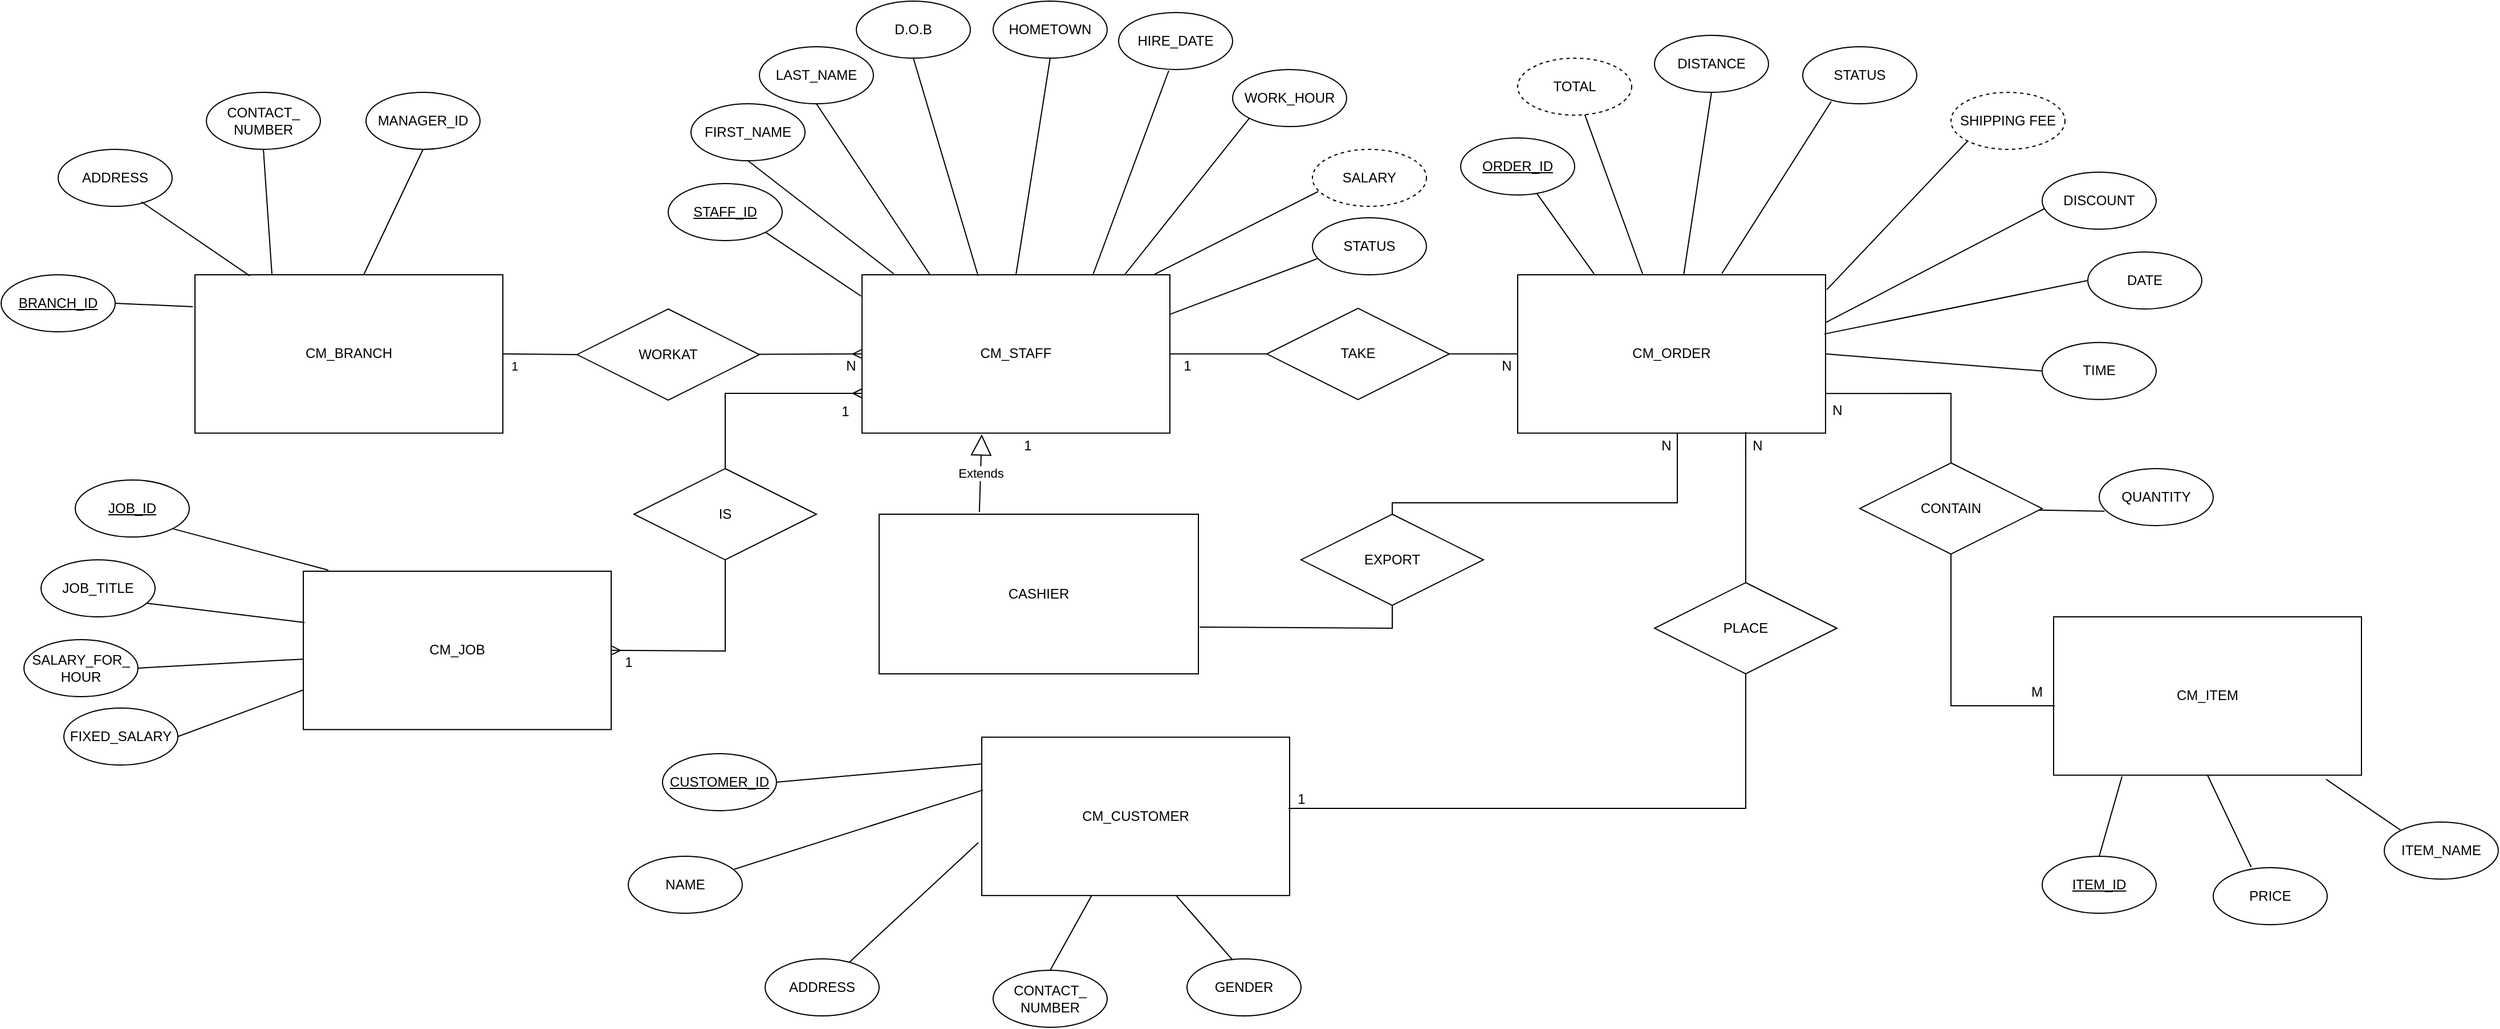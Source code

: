 <mxfile version="14.6.13" type="device"><diagram id="R2lEEEUBdFMjLlhIrx00" name="Page-1"><mxGraphModel dx="2276" dy="1922" grid="1" gridSize="10" guides="1" tooltips="1" connect="1" arrows="1" fold="1" page="1" pageScale="1" pageWidth="850" pageHeight="1100" math="0" shadow="0" extFonts="Permanent Marker^https://fonts.googleapis.com/css?family=Permanent+Marker"><root><mxCell id="0"/><mxCell id="1" parent="0"/><mxCell id="pd62_CvKVZUV0Cxg5jyn-11" value="CM_STAFF" style="rounded=0;whiteSpace=wrap;html=1;" parent="1" vertex="1"><mxGeometry x="-75" y="-850" width="270" height="138.86" as="geometry"/></mxCell><mxCell id="pd62_CvKVZUV0Cxg5jyn-12" value="&lt;u&gt;STAFF_ID&lt;/u&gt;" style="ellipse;whiteSpace=wrap;html=1;" parent="1" vertex="1"><mxGeometry x="-245" y="-930" width="100" height="50" as="geometry"/></mxCell><mxCell id="pd62_CvKVZUV0Cxg5jyn-20" value="" style="endArrow=none;html=1;entryX=-0.003;entryY=0.135;entryDx=0;entryDy=0;exitX=1;exitY=1;exitDx=0;exitDy=0;entryPerimeter=0;" parent="1" source="pd62_CvKVZUV0Cxg5jyn-12" target="pd62_CvKVZUV0Cxg5jyn-11" edge="1"><mxGeometry width="50" height="50" relative="1" as="geometry"><mxPoint x="-135" y="-820" as="sourcePoint"/><mxPoint x="-85" y="-870" as="targetPoint"/></mxGeometry></mxCell><mxCell id="pd62_CvKVZUV0Cxg5jyn-23" value="FIRST_NAME" style="ellipse;whiteSpace=wrap;html=1;" parent="1" vertex="1"><mxGeometry x="-225" y="-1000" width="100" height="50" as="geometry"/></mxCell><mxCell id="pd62_CvKVZUV0Cxg5jyn-24" value="" style="endArrow=none;html=1;entryX=0.5;entryY=1;entryDx=0;entryDy=0;exitX=0.103;exitY=-0.006;exitDx=0;exitDy=0;exitPerimeter=0;" parent="1" source="pd62_CvKVZUV0Cxg5jyn-11" target="pd62_CvKVZUV0Cxg5jyn-23" edge="1"><mxGeometry width="50" height="50" relative="1" as="geometry"><mxPoint x="-35" y="-880" as="sourcePoint"/><mxPoint x="-45" y="-950" as="targetPoint"/></mxGeometry></mxCell><mxCell id="pd62_CvKVZUV0Cxg5jyn-25" value="LAST_NAME" style="ellipse;whiteSpace=wrap;html=1;" parent="1" vertex="1"><mxGeometry x="-165" y="-1050" width="100" height="50" as="geometry"/></mxCell><mxCell id="pd62_CvKVZUV0Cxg5jyn-26" value="" style="endArrow=none;html=1;entryX=0.5;entryY=1;entryDx=0;entryDy=0;exitX=0.221;exitY=0;exitDx=0;exitDy=0;exitPerimeter=0;" parent="1" source="pd62_CvKVZUV0Cxg5jyn-11" target="pd62_CvKVZUV0Cxg5jyn-25" edge="1"><mxGeometry width="50" height="50" relative="1" as="geometry"><mxPoint x="45" y="-950" as="sourcePoint"/><mxPoint x="95" y="-1000" as="targetPoint"/></mxGeometry></mxCell><mxCell id="4lSDoXCEm0QxIjyQv9C8-1" value="D.O.B" style="ellipse;whiteSpace=wrap;html=1;" parent="1" vertex="1"><mxGeometry x="-80" y="-1090" width="100" height="50" as="geometry"/></mxCell><mxCell id="4lSDoXCEm0QxIjyQv9C8-2" value="" style="endArrow=none;html=1;entryX=0.5;entryY=1;entryDx=0;entryDy=0;exitX=0.377;exitY=0.006;exitDx=0;exitDy=0;exitPerimeter=0;" parent="1" source="pd62_CvKVZUV0Cxg5jyn-11" target="4lSDoXCEm0QxIjyQv9C8-1" edge="1"><mxGeometry width="50" height="50" relative="1" as="geometry"><mxPoint x="10" y="-830" as="sourcePoint"/><mxPoint x="60" y="-880" as="targetPoint"/></mxGeometry></mxCell><mxCell id="4lSDoXCEm0QxIjyQv9C8-3" value="HOMETOWN" style="ellipse;whiteSpace=wrap;html=1;" parent="1" vertex="1"><mxGeometry x="40" y="-1090" width="100" height="50" as="geometry"/></mxCell><mxCell id="4lSDoXCEm0QxIjyQv9C8-4" value="" style="endArrow=none;html=1;exitX=0.5;exitY=0;exitDx=0;exitDy=0;entryX=0.5;entryY=1;entryDx=0;entryDy=0;" parent="1" source="pd62_CvKVZUV0Cxg5jyn-11" target="4lSDoXCEm0QxIjyQv9C8-3" edge="1"><mxGeometry width="50" height="50" relative="1" as="geometry"><mxPoint x="245" y="-920" as="sourcePoint"/><mxPoint x="295" y="-970" as="targetPoint"/></mxGeometry></mxCell><mxCell id="4lSDoXCEm0QxIjyQv9C8-7" value="" style="endArrow=none;html=1;exitX=0.75;exitY=0;exitDx=0;exitDy=0;entryX=0.44;entryY=1.02;entryDx=0;entryDy=0;entryPerimeter=0;" parent="1" source="pd62_CvKVZUV0Cxg5jyn-11" target="4lSDoXCEm0QxIjyQv9C8-8" edge="1"><mxGeometry width="50" height="50" relative="1" as="geometry"><mxPoint x="175" y="-820" as="sourcePoint"/><mxPoint x="225" y="-870" as="targetPoint"/></mxGeometry></mxCell><mxCell id="4lSDoXCEm0QxIjyQv9C8-8" value="HIRE_DATE" style="ellipse;whiteSpace=wrap;html=1;" parent="1" vertex="1"><mxGeometry x="150" y="-1080" width="100" height="50" as="geometry"/></mxCell><mxCell id="4lSDoXCEm0QxIjyQv9C8-9" value="WORK_HOUR" style="ellipse;whiteSpace=wrap;html=1;" parent="1" vertex="1"><mxGeometry x="250" y="-1030" width="100" height="50" as="geometry"/></mxCell><mxCell id="4lSDoXCEm0QxIjyQv9C8-10" value="" style="endArrow=none;html=1;entryX=0;entryY=1;entryDx=0;entryDy=0;exitX=0.853;exitY=0;exitDx=0;exitDy=0;exitPerimeter=0;" parent="1" source="pd62_CvKVZUV0Cxg5jyn-11" target="4lSDoXCEm0QxIjyQv9C8-9" edge="1"><mxGeometry width="50" height="50" relative="1" as="geometry"><mxPoint x="205" y="-840" as="sourcePoint"/><mxPoint x="255" y="-890" as="targetPoint"/></mxGeometry></mxCell><mxCell id="4lSDoXCEm0QxIjyQv9C8-11" value="" style="endArrow=none;html=1;exitX=0.947;exitY=0;exitDx=0;exitDy=0;exitPerimeter=0;entryX=0.05;entryY=0.74;entryDx=0;entryDy=0;entryPerimeter=0;" parent="1" source="pd62_CvKVZUV0Cxg5jyn-11" target="4lSDoXCEm0QxIjyQv9C8-12" edge="1"><mxGeometry width="50" height="50" relative="1" as="geometry"><mxPoint x="225" y="-780" as="sourcePoint"/><mxPoint x="275" y="-830" as="targetPoint"/></mxGeometry></mxCell><mxCell id="4lSDoXCEm0QxIjyQv9C8-12" value="SALARY" style="ellipse;whiteSpace=wrap;html=1;dashed=1;" parent="1" vertex="1"><mxGeometry x="320" y="-960" width="100" height="50" as="geometry"/></mxCell><mxCell id="4lSDoXCEm0QxIjyQv9C8-14" value="STATUS" style="ellipse;whiteSpace=wrap;html=1;" parent="1" vertex="1"><mxGeometry x="320" y="-900" width="100" height="50" as="geometry"/></mxCell><mxCell id="4lSDoXCEm0QxIjyQv9C8-15" value="" style="endArrow=none;html=1;entryX=0.04;entryY=0.72;entryDx=0;entryDy=0;exitX=1;exitY=0.25;exitDx=0;exitDy=0;entryPerimeter=0;" parent="1" source="pd62_CvKVZUV0Cxg5jyn-11" target="4lSDoXCEm0QxIjyQv9C8-14" edge="1"><mxGeometry width="50" height="50" relative="1" as="geometry"><mxPoint x="205" y="-770" as="sourcePoint"/><mxPoint x="255" y="-820" as="targetPoint"/></mxGeometry></mxCell><mxCell id="4lSDoXCEm0QxIjyQv9C8-19" value="CM_BRANCH" style="rounded=0;whiteSpace=wrap;html=1;" parent="1" vertex="1"><mxGeometry x="-660" y="-850" width="270" height="138.86" as="geometry"/></mxCell><mxCell id="4lSDoXCEm0QxIjyQv9C8-22" value="" style="endArrow=ERmany;html=1;entryX=0;entryY=0.5;entryDx=0;entryDy=0;endFill=0;startArrow=none;" parent="1" source="4lSDoXCEm0QxIjyQv9C8-60" target="pd62_CvKVZUV0Cxg5jyn-11" edge="1"><mxGeometry width="50" height="50" relative="1" as="geometry"><mxPoint x="-265" y="-750" as="sourcePoint"/><mxPoint x="-215" y="-800" as="targetPoint"/></mxGeometry></mxCell><mxCell id="4lSDoXCEm0QxIjyQv9C8-23" value="&lt;u&gt;BRANCH_ID&lt;/u&gt;" style="ellipse;whiteSpace=wrap;html=1;" parent="1" vertex="1"><mxGeometry x="-830" y="-850" width="100" height="50" as="geometry"/></mxCell><mxCell id="4lSDoXCEm0QxIjyQv9C8-24" value="" style="endArrow=none;html=1;entryX=1;entryY=0.5;entryDx=0;entryDy=0;exitX=-0.007;exitY=0.202;exitDx=0;exitDy=0;exitPerimeter=0;" parent="1" source="4lSDoXCEm0QxIjyQv9C8-19" target="4lSDoXCEm0QxIjyQv9C8-23" edge="1"><mxGeometry width="50" height="50" relative="1" as="geometry"><mxPoint x="-645" y="-820" as="sourcePoint"/><mxPoint x="-595" y="-870" as="targetPoint"/></mxGeometry></mxCell><mxCell id="4lSDoXCEm0QxIjyQv9C8-25" value="ADDRESS" style="ellipse;whiteSpace=wrap;html=1;" parent="1" vertex="1"><mxGeometry x="-780" y="-960" width="100" height="50" as="geometry"/></mxCell><mxCell id="4lSDoXCEm0QxIjyQv9C8-26" value="" style="endArrow=none;html=1;exitX=0.178;exitY=0.007;exitDx=0;exitDy=0;exitPerimeter=0;entryX=0.73;entryY=0.92;entryDx=0;entryDy=0;entryPerimeter=0;" parent="1" source="4lSDoXCEm0QxIjyQv9C8-19" target="4lSDoXCEm0QxIjyQv9C8-25" edge="1"><mxGeometry width="50" height="50" relative="1" as="geometry"><mxPoint x="-525" y="-860" as="sourcePoint"/><mxPoint x="-555" y="-950" as="targetPoint"/></mxGeometry></mxCell><mxCell id="4lSDoXCEm0QxIjyQv9C8-28" value="N" style="text;html=1;align=center;verticalAlign=middle;resizable=0;points=[];autosize=1;strokeColor=none;" parent="1" vertex="1"><mxGeometry x="-95" y="-780" width="20" height="20" as="geometry"/></mxCell><mxCell id="4lSDoXCEm0QxIjyQv9C8-29" value="CONTACT_&lt;br&gt;NUMBER" style="ellipse;whiteSpace=wrap;html=1;" parent="1" vertex="1"><mxGeometry x="-650" y="-1010" width="100" height="50" as="geometry"/></mxCell><mxCell id="4lSDoXCEm0QxIjyQv9C8-30" value="" style="endArrow=none;html=1;exitX=0.25;exitY=0;exitDx=0;exitDy=0;entryX=0.5;entryY=1;entryDx=0;entryDy=0;" parent="1" source="4lSDoXCEm0QxIjyQv9C8-19" target="4lSDoXCEm0QxIjyQv9C8-29" edge="1"><mxGeometry width="50" height="50" relative="1" as="geometry"><mxPoint x="-515" y="-880" as="sourcePoint"/><mxPoint x="-485" y="-960" as="targetPoint"/></mxGeometry></mxCell><mxCell id="4lSDoXCEm0QxIjyQv9C8-31" value="MANAGER_ID" style="ellipse;whiteSpace=wrap;html=1;" parent="1" vertex="1"><mxGeometry x="-510" y="-1010" width="100" height="50" as="geometry"/></mxCell><mxCell id="4lSDoXCEm0QxIjyQv9C8-32" value="" style="endArrow=none;html=1;entryX=0.5;entryY=1;entryDx=0;entryDy=0;exitX=0.548;exitY=0;exitDx=0;exitDy=0;exitPerimeter=0;" parent="1" source="4lSDoXCEm0QxIjyQv9C8-19" target="4lSDoXCEm0QxIjyQv9C8-31" edge="1"><mxGeometry width="50" height="50" relative="1" as="geometry"><mxPoint x="-415" y="-900" as="sourcePoint"/><mxPoint x="-365" y="-950" as="targetPoint"/></mxGeometry></mxCell><mxCell id="4lSDoXCEm0QxIjyQv9C8-34" value="" style="endArrow=ERmany;html=1;rounded=0;exitX=1;exitY=0.5;exitDx=0;exitDy=0;startArrow=ERmany;startFill=0;endFill=0;" parent="1" source="4lSDoXCEm0QxIjyQv9C8-35" edge="1"><mxGeometry width="50" height="50" relative="1" as="geometry"><mxPoint x="-255" y="-540" as="sourcePoint"/><mxPoint x="-75" y="-746" as="targetPoint"/><Array as="points"><mxPoint x="-195" y="-520"/><mxPoint x="-195" y="-746"/></Array></mxGeometry></mxCell><mxCell id="4lSDoXCEm0QxIjyQv9C8-35" value="CM_JOB" style="rounded=0;whiteSpace=wrap;html=1;" parent="1" vertex="1"><mxGeometry x="-565" y="-590" width="270" height="138.86" as="geometry"/></mxCell><mxCell id="4lSDoXCEm0QxIjyQv9C8-36" value="&lt;u&gt;JOB_ID&lt;/u&gt;" style="ellipse;whiteSpace=wrap;html=1;" parent="1" vertex="1"><mxGeometry x="-765" y="-670" width="100" height="50" as="geometry"/></mxCell><mxCell id="4lSDoXCEm0QxIjyQv9C8-37" value="" style="endArrow=none;html=1;entryX=1;entryY=1;entryDx=0;entryDy=0;exitX=0.081;exitY=-0.007;exitDx=0;exitDy=0;exitPerimeter=0;" parent="1" source="4lSDoXCEm0QxIjyQv9C8-35" target="4lSDoXCEm0QxIjyQv9C8-36" edge="1"><mxGeometry width="50" height="50" relative="1" as="geometry"><mxPoint x="-685" y="-560" as="sourcePoint"/><mxPoint x="-635" y="-610" as="targetPoint"/></mxGeometry></mxCell><mxCell id="4lSDoXCEm0QxIjyQv9C8-38" value="JOB_TITLE" style="ellipse;whiteSpace=wrap;html=1;" parent="1" vertex="1"><mxGeometry x="-795" y="-600" width="100" height="50" as="geometry"/></mxCell><mxCell id="4lSDoXCEm0QxIjyQv9C8-39" value="" style="endArrow=none;html=1;entryX=0.92;entryY=0.76;entryDx=0;entryDy=0;entryPerimeter=0;exitX=0.004;exitY=0.324;exitDx=0;exitDy=0;exitPerimeter=0;" parent="1" source="4lSDoXCEm0QxIjyQv9C8-35" target="4lSDoXCEm0QxIjyQv9C8-38" edge="1"><mxGeometry width="50" height="50" relative="1" as="geometry"><mxPoint x="-655" y="-460" as="sourcePoint"/><mxPoint x="-605" y="-510" as="targetPoint"/></mxGeometry></mxCell><mxCell id="4lSDoXCEm0QxIjyQv9C8-40" value="SALARY_FOR_&lt;br&gt;HOUR" style="ellipse;whiteSpace=wrap;html=1;" parent="1" vertex="1"><mxGeometry x="-810" y="-530" width="100" height="50" as="geometry"/></mxCell><mxCell id="4lSDoXCEm0QxIjyQv9C8-42" value="" style="endArrow=none;html=1;entryX=1;entryY=0.5;entryDx=0;entryDy=0;exitX=0;exitY=0.555;exitDx=0;exitDy=0;exitPerimeter=0;" parent="1" source="4lSDoXCEm0QxIjyQv9C8-35" target="4lSDoXCEm0QxIjyQv9C8-40" edge="1"><mxGeometry width="50" height="50" relative="1" as="geometry"><mxPoint x="-525" y="-630" as="sourcePoint"/><mxPoint x="-475" y="-680" as="targetPoint"/></mxGeometry></mxCell><mxCell id="4lSDoXCEm0QxIjyQv9C8-43" value="FIXED_SALARY" style="ellipse;whiteSpace=wrap;html=1;" parent="1" vertex="1"><mxGeometry x="-775" y="-470" width="100" height="50" as="geometry"/></mxCell><mxCell id="4lSDoXCEm0QxIjyQv9C8-44" value="" style="endArrow=none;html=1;entryX=0;entryY=0.75;entryDx=0;entryDy=0;exitX=1;exitY=0.5;exitDx=0;exitDy=0;" parent="1" source="4lSDoXCEm0QxIjyQv9C8-43" target="4lSDoXCEm0QxIjyQv9C8-35" edge="1"><mxGeometry width="50" height="50" relative="1" as="geometry"><mxPoint x="-665" y="-410" as="sourcePoint"/><mxPoint x="-615" y="-460" as="targetPoint"/></mxGeometry></mxCell><mxCell id="4lSDoXCEm0QxIjyQv9C8-45" value="1" style="text;html=1;align=center;verticalAlign=middle;resizable=0;points=[];autosize=1;strokeColor=none;" parent="1" vertex="1"><mxGeometry x="-290" y="-520" width="20" height="20" as="geometry"/></mxCell><mxCell id="4lSDoXCEm0QxIjyQv9C8-46" value="1" style="text;html=1;align=center;verticalAlign=middle;resizable=0;points=[];autosize=1;strokeColor=none;" parent="1" vertex="1"><mxGeometry x="-100" y="-740" width="20" height="20" as="geometry"/></mxCell><mxCell id="4lSDoXCEm0QxIjyQv9C8-48" value="" style="endArrow=none;html=1;entryX=1.004;entryY=0.707;entryDx=0;entryDy=0;rounded=0;entryPerimeter=0;" parent="1" target="d3Y_mIbz1FE9QE2TKuPG-2" edge="1"><mxGeometry width="50" height="50" relative="1" as="geometry"><mxPoint x="640" y="-711" as="sourcePoint"/><mxPoint x="80" y="-630" as="targetPoint"/><Array as="points"><mxPoint x="640" y="-650"/><mxPoint x="390" y="-650"/><mxPoint x="390" y="-540"/></Array></mxGeometry></mxCell><mxCell id="4lSDoXCEm0QxIjyQv9C8-60" value="WORKAT" style="rhombus;whiteSpace=wrap;html=1;" parent="1" vertex="1"><mxGeometry x="-325" y="-820.0" width="160" height="80" as="geometry"/></mxCell><mxCell id="4lSDoXCEm0QxIjyQv9C8-61" value="" style="endArrow=none;html=1;entryX=0;entryY=0.5;entryDx=0;entryDy=0;endFill=0;exitX=1;exitY=0.5;exitDx=0;exitDy=0;" parent="1" source="4lSDoXCEm0QxIjyQv9C8-19" target="4lSDoXCEm0QxIjyQv9C8-60" edge="1"><mxGeometry width="50" height="50" relative="1" as="geometry"><mxPoint x="-330" y="-840" as="sourcePoint"/><mxPoint x="-75" y="-780.57" as="targetPoint"/></mxGeometry></mxCell><mxCell id="4lSDoXCEm0QxIjyQv9C8-62" value="1" style="edgeLabel;html=1;align=center;verticalAlign=middle;resizable=0;points=[];" parent="4lSDoXCEm0QxIjyQv9C8-61" vertex="1" connectable="0"><mxGeometry x="-0.736" y="-4" relative="1" as="geometry"><mxPoint x="1" y="6" as="offset"/></mxGeometry></mxCell><mxCell id="4lSDoXCEm0QxIjyQv9C8-63" value="IS" style="rhombus;whiteSpace=wrap;html=1;" parent="1" vertex="1"><mxGeometry x="-275" y="-680.0" width="160" height="80" as="geometry"/></mxCell><mxCell id="4lSDoXCEm0QxIjyQv9C8-64" value="CM_CUSTOMER" style="rounded=0;whiteSpace=wrap;html=1;" parent="1" vertex="1"><mxGeometry x="30" y="-444.43" width="270" height="138.86" as="geometry"/></mxCell><mxCell id="4lSDoXCEm0QxIjyQv9C8-70" value="&lt;u&gt;CUSTOMER_ID&lt;/u&gt;" style="ellipse;whiteSpace=wrap;html=1;" parent="1" vertex="1"><mxGeometry x="-250" y="-430" width="100" height="50" as="geometry"/></mxCell><mxCell id="4lSDoXCEm0QxIjyQv9C8-71" value="" style="endArrow=none;html=1;exitX=0;exitY=0.169;exitDx=0;exitDy=0;exitPerimeter=0;entryX=1;entryY=0.5;entryDx=0;entryDy=0;" parent="1" source="4lSDoXCEm0QxIjyQv9C8-64" target="4lSDoXCEm0QxIjyQv9C8-70" edge="1"><mxGeometry width="50" height="50" relative="1" as="geometry"><mxPoint x="820" y="-410" as="sourcePoint"/><mxPoint x="920" y="-440" as="targetPoint"/></mxGeometry></mxCell><mxCell id="4lSDoXCEm0QxIjyQv9C8-72" value="NAME" style="ellipse;whiteSpace=wrap;html=1;" parent="1" vertex="1"><mxGeometry x="-280" y="-340" width="100" height="50" as="geometry"/></mxCell><mxCell id="4lSDoXCEm0QxIjyQv9C8-73" value="ADDRESS" style="ellipse;whiteSpace=wrap;html=1;" parent="1" vertex="1"><mxGeometry x="-160" y="-250" width="100" height="50" as="geometry"/></mxCell><mxCell id="4lSDoXCEm0QxIjyQv9C8-75" value="CONTACT_&lt;br&gt;NUMBER" style="ellipse;whiteSpace=wrap;html=1;" parent="1" vertex="1"><mxGeometry x="40" y="-240" width="100" height="50" as="geometry"/></mxCell><mxCell id="4lSDoXCEm0QxIjyQv9C8-76" value="" style="endArrow=none;html=1;exitX=0.004;exitY=0.334;exitDx=0;exitDy=0;exitPerimeter=0;" parent="1" source="4lSDoXCEm0QxIjyQv9C8-64" target="4lSDoXCEm0QxIjyQv9C8-72" edge="1"><mxGeometry width="50" height="50" relative="1" as="geometry"><mxPoint x="870" y="-310" as="sourcePoint"/><mxPoint x="920" y="-360" as="targetPoint"/></mxGeometry></mxCell><mxCell id="4lSDoXCEm0QxIjyQv9C8-77" value="" style="endArrow=none;html=1;exitX=-0.011;exitY=0.666;exitDx=0;exitDy=0;exitPerimeter=0;" parent="1" source="4lSDoXCEm0QxIjyQv9C8-64" target="4lSDoXCEm0QxIjyQv9C8-73" edge="1"><mxGeometry width="50" height="50" relative="1" as="geometry"><mxPoint x="890" y="-290" as="sourcePoint"/><mxPoint x="940" y="-340" as="targetPoint"/></mxGeometry></mxCell><mxCell id="4lSDoXCEm0QxIjyQv9C8-79" value="" style="endArrow=none;html=1;entryX=0.5;entryY=0;entryDx=0;entryDy=0;" parent="1" source="4lSDoXCEm0QxIjyQv9C8-64" target="4lSDoXCEm0QxIjyQv9C8-75" edge="1"><mxGeometry width="50" height="50" relative="1" as="geometry"><mxPoint x="700" y="-170" as="sourcePoint"/><mxPoint x="750" y="-210" as="targetPoint"/></mxGeometry></mxCell><mxCell id="4lSDoXCEm0QxIjyQv9C8-82" value="CM_ORDER" style="rounded=0;whiteSpace=wrap;html=1;" parent="1" vertex="1"><mxGeometry x="500" y="-850" width="270" height="138.86" as="geometry"/></mxCell><mxCell id="4lSDoXCEm0QxIjyQv9C8-84" value="EXPORT" style="rhombus;whiteSpace=wrap;html=1;" parent="1" vertex="1"><mxGeometry x="310" y="-640.0" width="160" height="80" as="geometry"/></mxCell><mxCell id="4lSDoXCEm0QxIjyQv9C8-85" value="&lt;u&gt;ORDER_ID&lt;/u&gt;" style="ellipse;whiteSpace=wrap;html=1;" parent="1" vertex="1"><mxGeometry x="450" y="-970" width="100" height="50" as="geometry"/></mxCell><mxCell id="4lSDoXCEm0QxIjyQv9C8-88" value="QUANTITY" style="ellipse;whiteSpace=wrap;html=1;" parent="1" vertex="1"><mxGeometry x="1010" y="-680" width="100" height="50" as="geometry"/></mxCell><mxCell id="4lSDoXCEm0QxIjyQv9C8-89" value="DISTANCE" style="ellipse;whiteSpace=wrap;html=1;" parent="1" vertex="1"><mxGeometry x="620" y="-1060" width="100" height="50" as="geometry"/></mxCell><mxCell id="4lSDoXCEm0QxIjyQv9C8-90" value="STATUS" style="ellipse;whiteSpace=wrap;html=1;" parent="1" vertex="1"><mxGeometry x="750" y="-1050" width="100" height="50" as="geometry"/></mxCell><mxCell id="4lSDoXCEm0QxIjyQv9C8-91" value="" style="endArrow=none;html=1;exitX=0.25;exitY=0;exitDx=0;exitDy=0;" parent="1" source="4lSDoXCEm0QxIjyQv9C8-82" target="4lSDoXCEm0QxIjyQv9C8-85" edge="1"><mxGeometry width="50" height="50" relative="1" as="geometry"><mxPoint x="550" y="-870" as="sourcePoint"/><mxPoint x="600" y="-920" as="targetPoint"/></mxGeometry></mxCell><mxCell id="4lSDoXCEm0QxIjyQv9C8-93" value="" style="endArrow=none;html=1;entryX=0.047;entryY=0.747;entryDx=0;entryDy=0;entryPerimeter=0;" parent="1" source="vgjLmdt8RJGggMxWGb1S-16" target="4lSDoXCEm0QxIjyQv9C8-88" edge="1"><mxGeometry width="50" height="50" relative="1" as="geometry"><mxPoint x="635" y="-853" as="sourcePoint"/><mxPoint x="760" y="-940" as="targetPoint"/></mxGeometry></mxCell><mxCell id="4lSDoXCEm0QxIjyQv9C8-94" value="" style="endArrow=none;html=1;entryX=0.5;entryY=1;entryDx=0;entryDy=0;" parent="1" source="4lSDoXCEm0QxIjyQv9C8-82" target="4lSDoXCEm0QxIjyQv9C8-89" edge="1"><mxGeometry width="50" height="50" relative="1" as="geometry"><mxPoint x="820" y="-770" as="sourcePoint"/><mxPoint x="870" y="-820" as="targetPoint"/></mxGeometry></mxCell><mxCell id="4lSDoXCEm0QxIjyQv9C8-95" value="" style="endArrow=none;html=1;entryX=0.25;entryY=0.96;entryDx=0;entryDy=0;entryPerimeter=0;exitX=0.663;exitY=-0.007;exitDx=0;exitDy=0;exitPerimeter=0;" parent="1" source="4lSDoXCEm0QxIjyQv9C8-82" target="4lSDoXCEm0QxIjyQv9C8-90" edge="1"><mxGeometry width="50" height="50" relative="1" as="geometry"><mxPoint x="840" y="-700" as="sourcePoint"/><mxPoint x="890" y="-750" as="targetPoint"/></mxGeometry></mxCell><mxCell id="4lSDoXCEm0QxIjyQv9C8-100" value="CM_ITEM" style="rounded=0;whiteSpace=wrap;html=1;" parent="1" vertex="1"><mxGeometry x="970" y="-550" width="270" height="138.86" as="geometry"/></mxCell><mxCell id="4lSDoXCEm0QxIjyQv9C8-102" value="&lt;u&gt;ITEM_ID&lt;/u&gt;" style="ellipse;whiteSpace=wrap;html=1;" parent="1" vertex="1"><mxGeometry x="960" y="-340" width="100" height="50" as="geometry"/></mxCell><mxCell id="4lSDoXCEm0QxIjyQv9C8-103" value="" style="endArrow=none;html=1;entryX=0.5;entryY=0;entryDx=0;entryDy=0;" parent="1" target="4lSDoXCEm0QxIjyQv9C8-102" edge="1"><mxGeometry width="50" height="50" relative="1" as="geometry"><mxPoint x="1030" y="-410" as="sourcePoint"/><mxPoint x="1150" y="-910" as="targetPoint"/></mxGeometry></mxCell><mxCell id="4lSDoXCEm0QxIjyQv9C8-104" value="ITEM_NAME" style="ellipse;whiteSpace=wrap;html=1;" parent="1" vertex="1"><mxGeometry x="1260" y="-370" width="100" height="50" as="geometry"/></mxCell><mxCell id="4lSDoXCEm0QxIjyQv9C8-105" value="PRICE" style="ellipse;whiteSpace=wrap;html=1;" parent="1" vertex="1"><mxGeometry x="1110" y="-330" width="100" height="50" as="geometry"/></mxCell><mxCell id="4lSDoXCEm0QxIjyQv9C8-107" value="" style="endArrow=none;html=1;entryX=0;entryY=0;entryDx=0;entryDy=0;exitX=0.885;exitY=1.026;exitDx=0;exitDy=0;exitPerimeter=0;" parent="1" source="4lSDoXCEm0QxIjyQv9C8-100" target="4lSDoXCEm0QxIjyQv9C8-104" edge="1"><mxGeometry width="50" height="50" relative="1" as="geometry"><mxPoint x="1210" y="-850" as="sourcePoint"/><mxPoint x="1250" y="-890" as="targetPoint"/></mxGeometry></mxCell><mxCell id="4lSDoXCEm0QxIjyQv9C8-108" value="" style="endArrow=none;html=1;entryX=0.333;entryY=-0.009;entryDx=0;entryDy=0;exitX=0.5;exitY=1;exitDx=0;exitDy=0;entryPerimeter=0;" parent="1" source="4lSDoXCEm0QxIjyQv9C8-100" target="4lSDoXCEm0QxIjyQv9C8-105" edge="1"><mxGeometry width="50" height="50" relative="1" as="geometry"><mxPoint x="1290" y="-806" as="sourcePoint"/><mxPoint x="1260" y="-670" as="targetPoint"/></mxGeometry></mxCell><mxCell id="4lSDoXCEm0QxIjyQv9C8-110" value="" style="endArrow=none;html=1;startArrow=none;" parent="1" source="4lSDoXCEm0QxIjyQv9C8-83" edge="1"><mxGeometry width="50" height="50" relative="1" as="geometry"><mxPoint x="703" y="-400" as="sourcePoint"/><mxPoint x="700" y="-712" as="targetPoint"/></mxGeometry></mxCell><mxCell id="4lSDoXCEm0QxIjyQv9C8-83" value="PLACE" style="rhombus;whiteSpace=wrap;html=1;" parent="1" vertex="1"><mxGeometry x="620" y="-580.0" width="160" height="80" as="geometry"/></mxCell><mxCell id="4lSDoXCEm0QxIjyQv9C8-113" value="" style="endArrow=none;html=1;entryX=0.5;entryY=1;entryDx=0;entryDy=0;exitX=0.996;exitY=0.45;exitDx=0;exitDy=0;rounded=0;exitPerimeter=0;" parent="1" source="4lSDoXCEm0QxIjyQv9C8-64" target="4lSDoXCEm0QxIjyQv9C8-83" edge="1"><mxGeometry width="50" height="50" relative="1" as="geometry"><mxPoint x="700" y="-400" as="sourcePoint"/><mxPoint x="702.5" y="-711.14" as="targetPoint"/><Array as="points"><mxPoint x="700" y="-382"/></Array></mxGeometry></mxCell><mxCell id="4lSDoXCEm0QxIjyQv9C8-120" value="" style="endArrow=none;html=1;entryX=0;entryY=0.5;entryDx=0;entryDy=0;exitX=1;exitY=0.5;exitDx=0;exitDy=0;" parent="1" source="pd62_CvKVZUV0Cxg5jyn-11" target="4lSDoXCEm0QxIjyQv9C8-82" edge="1"><mxGeometry width="50" height="50" relative="1" as="geometry"><mxPoint x="194" y="-770" as="sourcePoint"/><mxPoint x="496" y="-757" as="targetPoint"/></mxGeometry></mxCell><mxCell id="4lSDoXCEm0QxIjyQv9C8-122" value="TAKE" style="rhombus;whiteSpace=wrap;html=1;" parent="1" vertex="1"><mxGeometry x="280" y="-820.57" width="160" height="80" as="geometry"/></mxCell><mxCell id="vgjLmdt8RJGggMxWGb1S-3" value="TOTAL" style="ellipse;whiteSpace=wrap;html=1;dashed=1;" parent="1" vertex="1"><mxGeometry x="500" y="-1040" width="100" height="50" as="geometry"/></mxCell><mxCell id="vgjLmdt8RJGggMxWGb1S-4" value="N" style="text;html=1;align=center;verticalAlign=middle;resizable=0;points=[];autosize=1;strokeColor=none;" parent="1" vertex="1"><mxGeometry x="700" y="-710" width="20" height="20" as="geometry"/></mxCell><mxCell id="vgjLmdt8RJGggMxWGb1S-5" value="1" style="text;html=1;align=center;verticalAlign=middle;resizable=0;points=[];autosize=1;strokeColor=none;" parent="1" vertex="1"><mxGeometry x="300" y="-400" width="20" height="20" as="geometry"/></mxCell><mxCell id="vgjLmdt8RJGggMxWGb1S-6" value="1" style="text;html=1;align=center;verticalAlign=middle;resizable=0;points=[];autosize=1;strokeColor=none;" parent="1" vertex="1"><mxGeometry x="200" y="-780" width="20" height="20" as="geometry"/></mxCell><mxCell id="vgjLmdt8RJGggMxWGb1S-7" value="N" style="text;html=1;align=center;verticalAlign=middle;resizable=0;points=[];autosize=1;strokeColor=none;" parent="1" vertex="1"><mxGeometry x="480" y="-780" width="20" height="20" as="geometry"/></mxCell><mxCell id="vgjLmdt8RJGggMxWGb1S-8" value="1" style="text;html=1;align=center;verticalAlign=middle;resizable=0;points=[];autosize=1;strokeColor=none;" parent="1" vertex="1"><mxGeometry x="60" y="-710" width="20" height="20" as="geometry"/></mxCell><mxCell id="vgjLmdt8RJGggMxWGb1S-9" value="N" style="text;html=1;align=center;verticalAlign=middle;resizable=0;points=[];autosize=1;strokeColor=none;" parent="1" vertex="1"><mxGeometry x="620" y="-710" width="20" height="20" as="geometry"/></mxCell><mxCell id="vgjLmdt8RJGggMxWGb1S-10" value="N" style="text;html=1;align=center;verticalAlign=middle;resizable=0;points=[];autosize=1;strokeColor=none;" parent="1" vertex="1"><mxGeometry x="770" y="-740.57" width="20" height="20" as="geometry"/></mxCell><mxCell id="vgjLmdt8RJGggMxWGb1S-11" value="M" style="text;html=1;align=center;verticalAlign=middle;resizable=0;points=[];autosize=1;strokeColor=none;" parent="1" vertex="1"><mxGeometry x="940" y="-494.43" width="30" height="20" as="geometry"/></mxCell><mxCell id="vgjLmdt8RJGggMxWGb1S-12" value="" style="endArrow=none;html=1;" parent="1" source="vgjLmdt8RJGggMxWGb1S-3" target="4lSDoXCEm0QxIjyQv9C8-82" edge="1"><mxGeometry width="50" height="50" relative="1" as="geometry"><mxPoint x="770" y="-670" as="sourcePoint"/><mxPoint x="820" y="-720" as="targetPoint"/></mxGeometry></mxCell><mxCell id="vgjLmdt8RJGggMxWGb1S-15" value="" style="endArrow=none;html=1;entryX=1;entryY=0.75;entryDx=0;entryDy=0;exitX=0.004;exitY=0.562;exitDx=0;exitDy=0;exitPerimeter=0;rounded=0;" parent="1" source="4lSDoXCEm0QxIjyQv9C8-100" target="4lSDoXCEm0QxIjyQv9C8-82" edge="1"><mxGeometry width="50" height="50" relative="1" as="geometry"><mxPoint x="910" y="-750" as="sourcePoint"/><mxPoint x="960" y="-800" as="targetPoint"/><Array as="points"><mxPoint x="880" y="-472"/><mxPoint x="880" y="-746"/></Array></mxGeometry></mxCell><mxCell id="vgjLmdt8RJGggMxWGb1S-16" value="CONTAIN" style="rhombus;whiteSpace=wrap;html=1;" parent="1" vertex="1"><mxGeometry x="800" y="-685" width="160" height="80" as="geometry"/></mxCell><mxCell id="vgjLmdt8RJGggMxWGb1S-17" value="SHIPPING FEE" style="ellipse;whiteSpace=wrap;html=1;dashed=1;" parent="1" vertex="1"><mxGeometry x="880" y="-1010" width="100" height="50" as="geometry"/></mxCell><mxCell id="vgjLmdt8RJGggMxWGb1S-18" value="DISCOUNT" style="ellipse;whiteSpace=wrap;html=1;" parent="1" vertex="1"><mxGeometry x="960" y="-940" width="100" height="50" as="geometry"/></mxCell><mxCell id="vgjLmdt8RJGggMxWGb1S-19" value="" style="endArrow=none;html=1;entryX=0;entryY=1;entryDx=0;entryDy=0;exitX=1.004;exitY=0.094;exitDx=0;exitDy=0;exitPerimeter=0;" parent="1" source="4lSDoXCEm0QxIjyQv9C8-82" target="vgjLmdt8RJGggMxWGb1S-17" edge="1"><mxGeometry width="50" height="50" relative="1" as="geometry"><mxPoint x="840" y="-810" as="sourcePoint"/><mxPoint x="890" y="-860" as="targetPoint"/></mxGeometry></mxCell><mxCell id="vgjLmdt8RJGggMxWGb1S-20" value="" style="endArrow=none;html=1;entryX=0.02;entryY=0.64;entryDx=0;entryDy=0;entryPerimeter=0;exitX=1;exitY=0.302;exitDx=0;exitDy=0;exitPerimeter=0;" parent="1" source="4lSDoXCEm0QxIjyQv9C8-82" target="vgjLmdt8RJGggMxWGb1S-18" edge="1"><mxGeometry width="50" height="50" relative="1" as="geometry"><mxPoint x="850" y="-780" as="sourcePoint"/><mxPoint x="900" y="-830" as="targetPoint"/></mxGeometry></mxCell><mxCell id="vgjLmdt8RJGggMxWGb1S-22" value="DATE" style="ellipse;whiteSpace=wrap;html=1;" parent="1" vertex="1"><mxGeometry x="1000" y="-870" width="100" height="50" as="geometry"/></mxCell><mxCell id="vgjLmdt8RJGggMxWGb1S-23" value="" style="endArrow=none;html=1;entryX=0;entryY=0.5;entryDx=0;entryDy=0;exitX=0.996;exitY=0.374;exitDx=0;exitDy=0;exitPerimeter=0;" parent="1" source="4lSDoXCEm0QxIjyQv9C8-82" target="vgjLmdt8RJGggMxWGb1S-22" edge="1"><mxGeometry width="50" height="50" relative="1" as="geometry"><mxPoint x="880" y="-790" as="sourcePoint"/><mxPoint x="930" y="-840" as="targetPoint"/></mxGeometry></mxCell><mxCell id="vgjLmdt8RJGggMxWGb1S-24" value="TIME" style="ellipse;whiteSpace=wrap;html=1;" parent="1" vertex="1"><mxGeometry x="960" y="-790.57" width="100" height="50" as="geometry"/></mxCell><mxCell id="vgjLmdt8RJGggMxWGb1S-25" value="" style="endArrow=none;html=1;entryX=0;entryY=0.5;entryDx=0;entryDy=0;exitX=1;exitY=0.5;exitDx=0;exitDy=0;" parent="1" source="4lSDoXCEm0QxIjyQv9C8-82" target="vgjLmdt8RJGggMxWGb1S-24" edge="1"><mxGeometry width="50" height="50" relative="1" as="geometry"><mxPoint x="910" y="-750" as="sourcePoint"/><mxPoint x="960" y="-800" as="targetPoint"/></mxGeometry></mxCell><mxCell id="XhIdCqcE0V0c_4WLqkeY-2" style="edgeStyle=orthogonalEdgeStyle;rounded=0;orthogonalLoop=1;jettySize=auto;html=1;exitX=0.5;exitY=1;exitDx=0;exitDy=0;" parent="1" source="vgjLmdt8RJGggMxWGb1S-18" target="vgjLmdt8RJGggMxWGb1S-18" edge="1"><mxGeometry relative="1" as="geometry"/></mxCell><mxCell id="d3Y_mIbz1FE9QE2TKuPG-2" value="CASHIER" style="rounded=0;whiteSpace=wrap;html=1;" parent="1" vertex="1"><mxGeometry x="-60" y="-640" width="280" height="140" as="geometry"/></mxCell><mxCell id="d3Y_mIbz1FE9QE2TKuPG-6" value="Extends" style="endArrow=block;endSize=16;endFill=0;html=1;exitX=0.314;exitY=-0.014;exitDx=0;exitDy=0;exitPerimeter=0;" parent="1" source="d3Y_mIbz1FE9QE2TKuPG-2" edge="1"><mxGeometry width="160" relative="1" as="geometry"><mxPoint x="90" y="-660" as="sourcePoint"/><mxPoint x="30" y="-710" as="targetPoint"/></mxGeometry></mxCell><mxCell id="WHE5E6A3GCVuKZ61e-Ha-3" value="GENDER" style="ellipse;whiteSpace=wrap;html=1;" vertex="1" parent="1"><mxGeometry x="210" y="-250" width="100" height="50" as="geometry"/></mxCell><mxCell id="WHE5E6A3GCVuKZ61e-Ha-4" value="" style="endArrow=none;html=1;entryX=0.4;entryY=0.02;entryDx=0;entryDy=0;entryPerimeter=0;exitX=0.633;exitY=1.004;exitDx=0;exitDy=0;exitPerimeter=0;" edge="1" parent="1" source="4lSDoXCEm0QxIjyQv9C8-64" target="WHE5E6A3GCVuKZ61e-Ha-3"><mxGeometry width="50" height="50" relative="1" as="geometry"><mxPoint x="10" y="-430" as="sourcePoint"/><mxPoint x="60" y="-480" as="targetPoint"/></mxGeometry></mxCell></root></mxGraphModel></diagram></mxfile>
